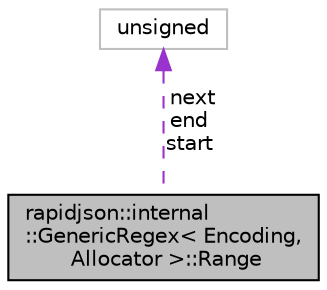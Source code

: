 digraph "rapidjson::internal::GenericRegex&lt; Encoding, Allocator &gt;::Range"
{
 // INTERACTIVE_SVG=YES
 // LATEX_PDF_SIZE
  edge [fontname="Helvetica",fontsize="10",labelfontname="Helvetica",labelfontsize="10"];
  node [fontname="Helvetica",fontsize="10",shape=record];
  Node1 [label="rapidjson::internal\l::GenericRegex\< Encoding,\l Allocator \>::Range",height=0.2,width=0.4,color="black", fillcolor="grey75", style="filled", fontcolor="black",tooltip=" "];
  Node2 -> Node1 [dir="back",color="darkorchid3",fontsize="10",style="dashed",label=" next\nend\nstart" ,fontname="Helvetica"];
  Node2 [label="unsigned",height=0.2,width=0.4,color="grey75", fillcolor="white", style="filled",tooltip=" "];
}
